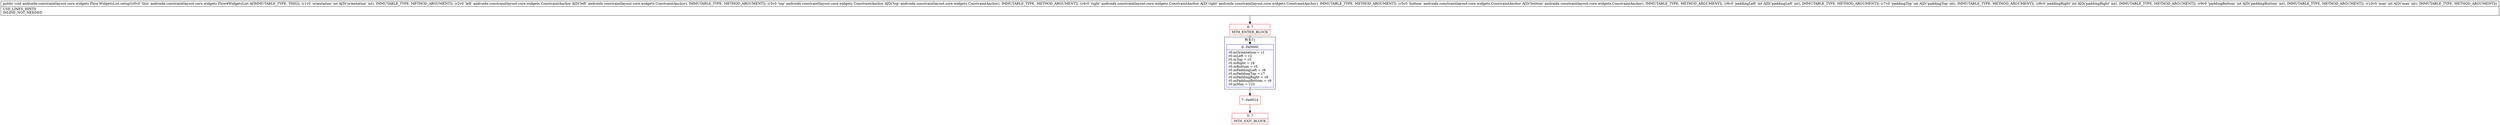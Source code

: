 digraph "CFG forandroidx.constraintlayout.core.widgets.Flow.WidgetsList.setup(ILandroidx\/constraintlayout\/core\/widgets\/ConstraintAnchor;Landroidx\/constraintlayout\/core\/widgets\/ConstraintAnchor;Landroidx\/constraintlayout\/core\/widgets\/ConstraintAnchor;Landroidx\/constraintlayout\/core\/widgets\/ConstraintAnchor;IIIII)V" {
subgraph cluster_Region_13689471 {
label = "R(1:1)";
node [shape=record,color=blue];
Node_6 [shape=record,label="{6\:\ 0x0000|r0.mOrientation = r1\lr0.mLeft = r2\lr0.mTop = r3\lr0.mRight = r4\lr0.mBottom = r5\lr0.mPaddingLeft = r6\lr0.mPaddingTop = r7\lr0.mPaddingRight = r8\lr0.mPaddingBottom = r9\lr0.mMax = r10\l}"];
}
Node_4 [shape=record,color=red,label="{4\:\ ?|MTH_ENTER_BLOCK\l}"];
Node_7 [shape=record,color=red,label="{7\:\ 0x0014}"];
Node_5 [shape=record,color=red,label="{5\:\ ?|MTH_EXIT_BLOCK\l}"];
MethodNode[shape=record,label="{public void androidx.constraintlayout.core.widgets.Flow.WidgetsList.setup((r0v0 'this' androidx.constraintlayout.core.widgets.Flow$WidgetsList A[IMMUTABLE_TYPE, THIS]), (r1v0 'orientation' int A[D('orientation' int), IMMUTABLE_TYPE, METHOD_ARGUMENT]), (r2v0 'left' androidx.constraintlayout.core.widgets.ConstraintAnchor A[D('left' androidx.constraintlayout.core.widgets.ConstraintAnchor), IMMUTABLE_TYPE, METHOD_ARGUMENT]), (r3v0 'top' androidx.constraintlayout.core.widgets.ConstraintAnchor A[D('top' androidx.constraintlayout.core.widgets.ConstraintAnchor), IMMUTABLE_TYPE, METHOD_ARGUMENT]), (r4v0 'right' androidx.constraintlayout.core.widgets.ConstraintAnchor A[D('right' androidx.constraintlayout.core.widgets.ConstraintAnchor), IMMUTABLE_TYPE, METHOD_ARGUMENT]), (r5v0 'bottom' androidx.constraintlayout.core.widgets.ConstraintAnchor A[D('bottom' androidx.constraintlayout.core.widgets.ConstraintAnchor), IMMUTABLE_TYPE, METHOD_ARGUMENT]), (r6v0 'paddingLeft' int A[D('paddingLeft' int), IMMUTABLE_TYPE, METHOD_ARGUMENT]), (r7v0 'paddingTop' int A[D('paddingTop' int), IMMUTABLE_TYPE, METHOD_ARGUMENT]), (r8v0 'paddingRight' int A[D('paddingRight' int), IMMUTABLE_TYPE, METHOD_ARGUMENT]), (r9v0 'paddingBottom' int A[D('paddingBottom' int), IMMUTABLE_TYPE, METHOD_ARGUMENT]), (r10v0 'max' int A[D('max' int), IMMUTABLE_TYPE, METHOD_ARGUMENT]))  | USE_LINES_HINTS\lINLINE_NOT_NEEDED\l}"];
MethodNode -> Node_4;Node_6 -> Node_7;
Node_4 -> Node_6;
Node_7 -> Node_5;
}

